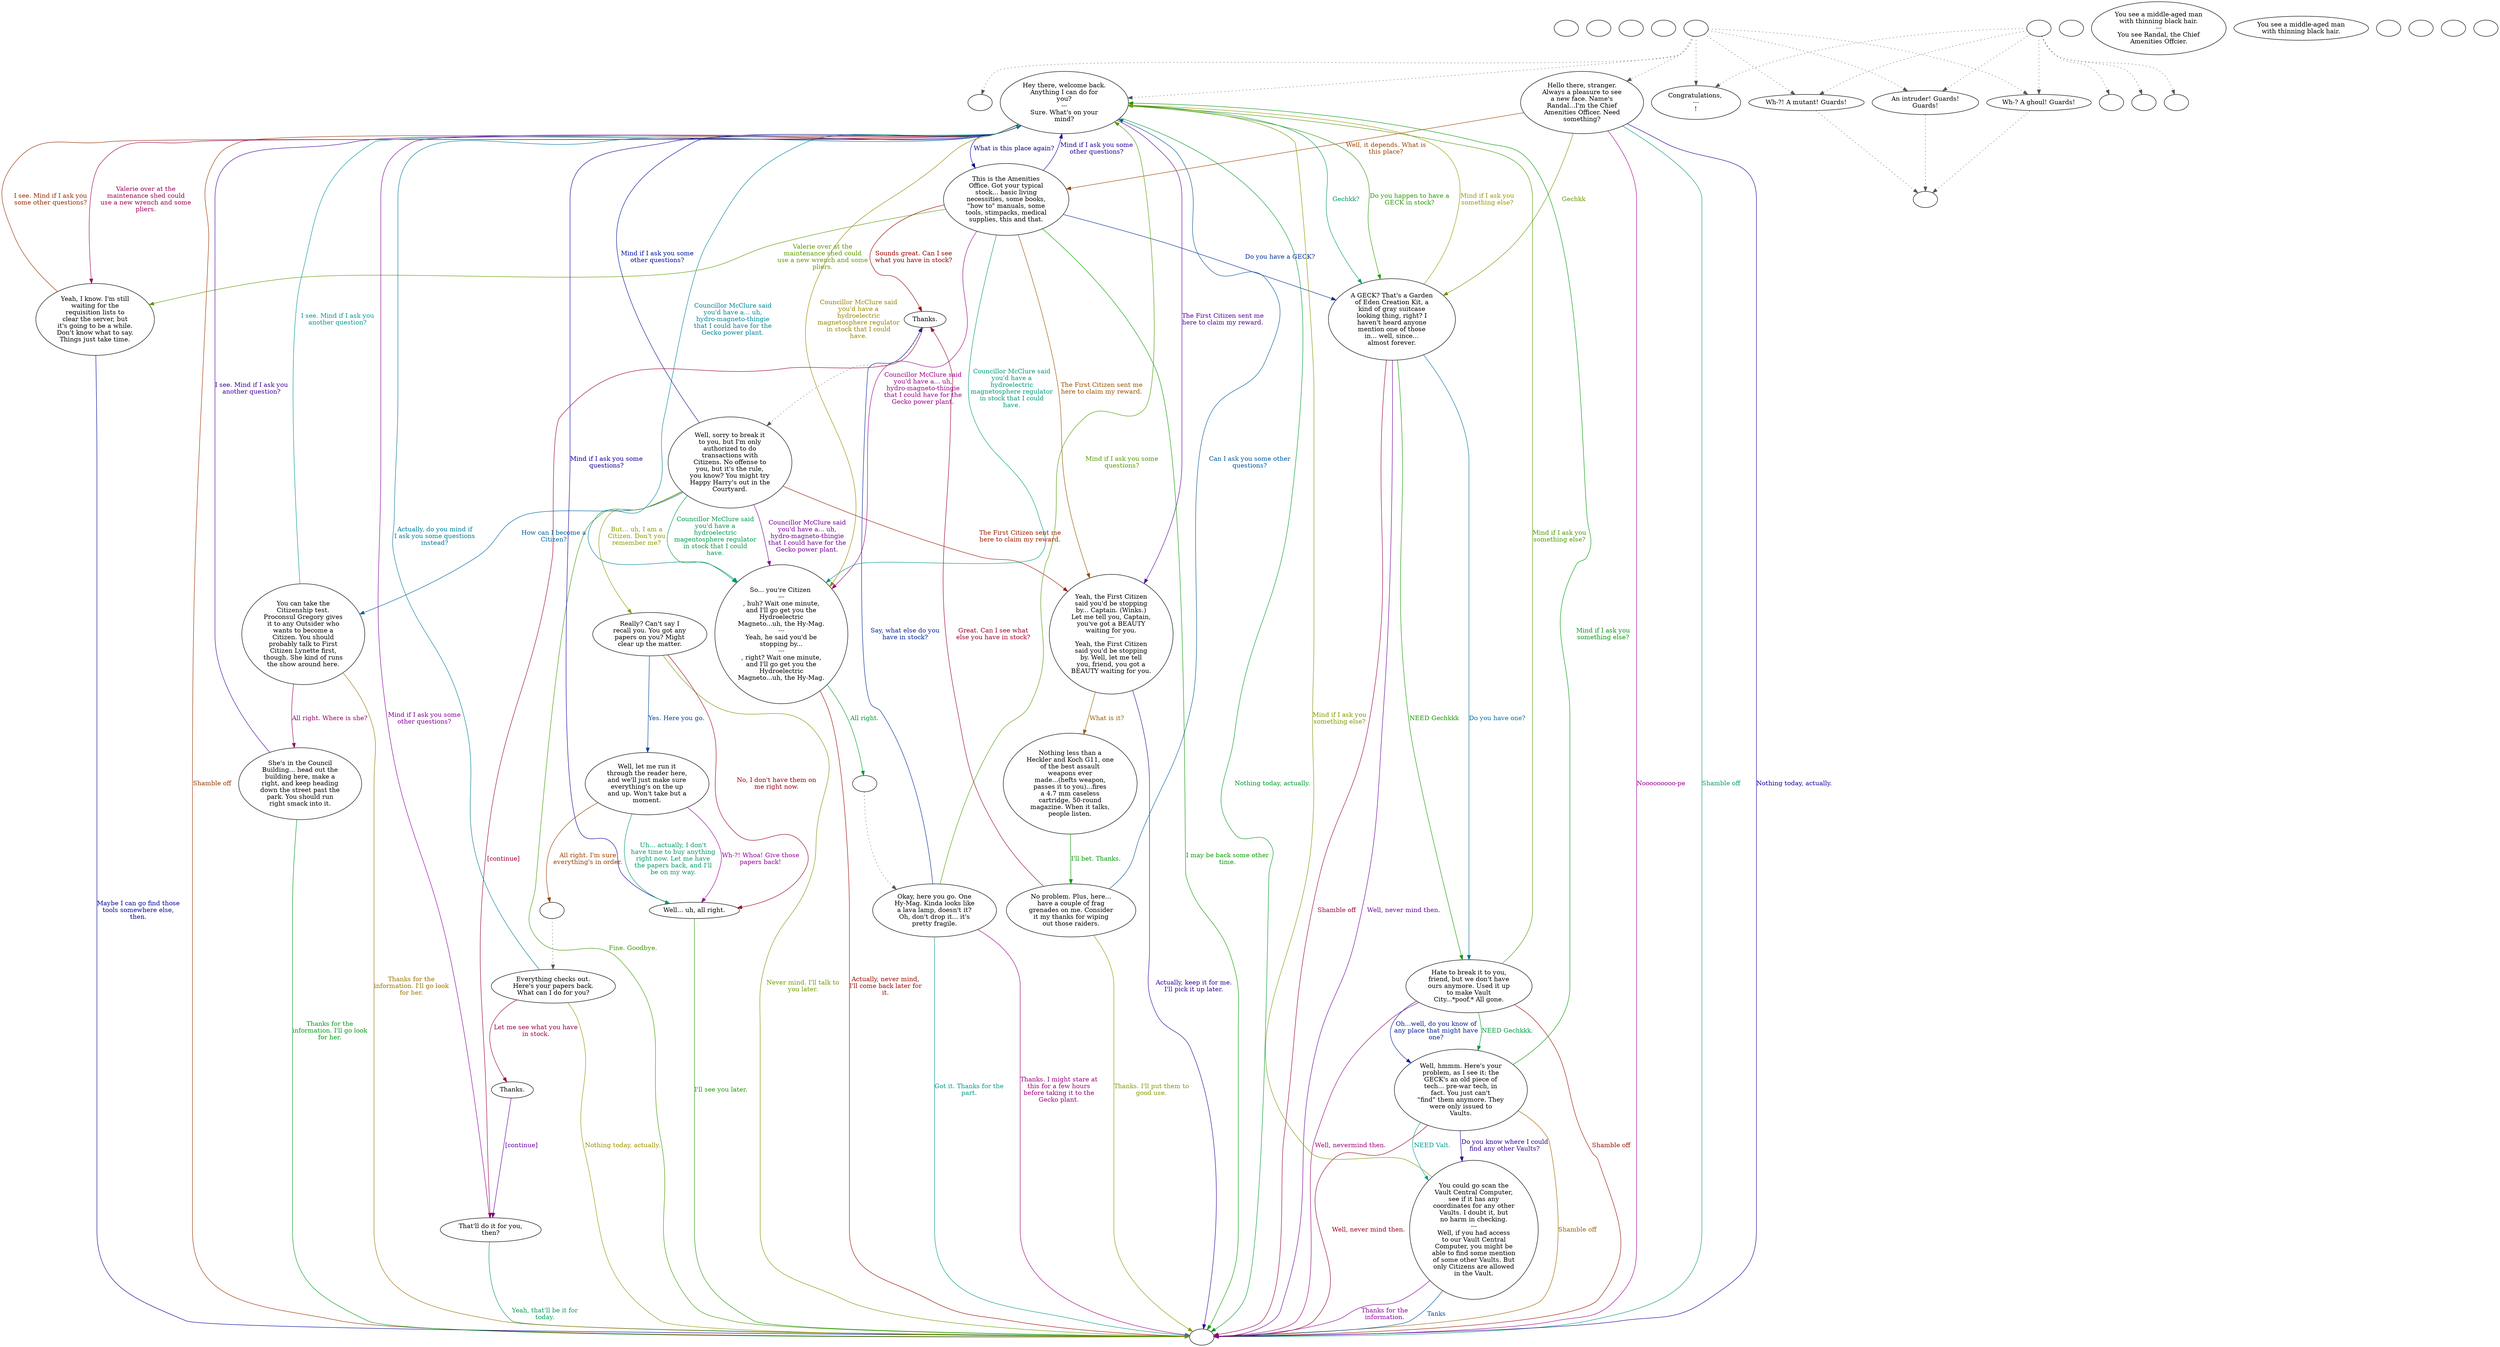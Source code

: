 digraph vcrandal {
  "checkPartyMembersNearDoor" [style=filled       fillcolor="#FFFFFF"       color="#000000"]
  "checkPartyMembersNearDoor" [label=""]
  "start" [style=filled       fillcolor="#FFFFFF"       color="#000000"]
  "start" [label=""]
  "critter_p_proc" [style=filled       fillcolor="#FFFFFF"       color="#000000"]
  "critter_p_proc" [label=""]
  "pickup_p_proc" [style=filled       fillcolor="#FFFFFF"       color="#000000"]
  "pickup_p_proc" [label=""]
  "talk_p_proc" [style=filled       fillcolor="#FFFFFF"       color="#000000"]
  "talk_p_proc" -> "Node001" [style=dotted color="#555555"]
  "talk_p_proc" -> "Node002" [style=dotted color="#555555"]
  "talk_p_proc" -> "Node003" [style=dotted color="#555555"]
  "talk_p_proc" -> "Node004" [style=dotted color="#555555"]
  "talk_p_proc" -> "Node008" [style=dotted color="#555555"]
  "talk_p_proc" -> "Node014" [style=dotted color="#555555"]
  "talk_p_proc" -> "Node009" [style=dotted color="#555555"]
  "talk_p_proc" [label=""]
  "destroy_p_proc" [style=filled       fillcolor="#FFFFFF"       color="#000000"]
  "destroy_p_proc" [label=""]
  "look_at_p_proc" [style=filled       fillcolor="#FFFFFF"       color="#000000"]
  "look_at_p_proc" [label="You see a middle-aged man\nwith thinning black hair.\n---\nYou see Randal, the Chief\nAmenities Offcier."]
  "description_p_proc" [style=filled       fillcolor="#FFFFFF"       color="#000000"]
  "description_p_proc" [label="You see a middle-aged man\nwith thinning black hair."]
  "use_skill_on_p_proc" [style=filled       fillcolor="#FFFFFF"       color="#000000"]
  "use_skill_on_p_proc" [label=""]
  "damage_p_proc" [style=filled       fillcolor="#FFFFFF"       color="#000000"]
  "damage_p_proc" [label=""]
  "map_enter_p_proc" [style=filled       fillcolor="#FFFFFF"       color="#000000"]
  "map_enter_p_proc" [label=""]
  "timed_event_p_proc" [style=filled       fillcolor="#FFFFFF"       color="#000000"]
  "timed_event_p_proc" -> "Node001" [style=dotted color="#555555"]
  "timed_event_p_proc" -> "Node005" [style=dotted color="#555555"]
  "timed_event_p_proc" -> "Node002" [style=dotted color="#555555"]
  "timed_event_p_proc" -> "Node003" [style=dotted color="#555555"]
  "timed_event_p_proc" -> "Node004" [style=dotted color="#555555"]
  "timed_event_p_proc" -> "Node006" [style=dotted color="#555555"]
  "timed_event_p_proc" -> "Node007" [style=dotted color="#555555"]
  "timed_event_p_proc" [label=""]
  "map_update_p_proc" [style=filled       fillcolor="#FFFFFF"       color="#000000"]
  "map_update_p_proc" [label=""]
  "Node998" [style=filled       fillcolor="#FFFFFF"       color="#000000"]
  "Node998" [label=""]
  "Node999" [style=filled       fillcolor="#FFFFFF"       color="#000000"]
  "Node999" [label=""]
  "Node001" [style=filled       fillcolor="#FFFFFF"       color="#000000"]
  "Node001" [label="Congratulations, \n---\n!"]
  "Node002" [style=filled       fillcolor="#FFFFFF"       color="#000000"]
  "Node002" -> "Node998" [style=dotted color="#555555"]
  "Node002" [label="An intruder! Guards!\nGuards!"]
  "Node003" [style=filled       fillcolor="#FFFFFF"       color="#000000"]
  "Node003" -> "Node998" [style=dotted color="#555555"]
  "Node003" [label="Wh-?! A mutant! Guards!"]
  "Node004" [style=filled       fillcolor="#FFFFFF"       color="#000000"]
  "Node004" -> "Node998" [style=dotted color="#555555"]
  "Node004" [label="Wh-? A ghoul! Guards!"]
  "Node005" [style=filled       fillcolor="#FFFFFF"       color="#000000"]
  "Node005" [label=""]
  "Node006" [style=filled       fillcolor="#FFFFFF"       color="#000000"]
  "Node006" [label=""]
  "Node007" [style=filled       fillcolor="#FFFFFF"       color="#000000"]
  "Node007" [label=""]
  "Node008" [style=filled       fillcolor="#FFFFFF"       color="#000000"]
  "Node008" [label=""]
  "Node009" [style=filled       fillcolor="#FFFFFF"       color="#000000"]
  "Node009" [label="Hello there, stranger.\nAlways a pleasure to see\na new face. Name's\nRandal...I'm the Chief\nAmenities Officer. Need\nsomething?"]
  "Node009" -> "Node010" [label="Gechkk" color="#689900" fontcolor="#689900"]
  "Node009" -> "Node999" [label="Nooooooooo-pe" color="#990094" fontcolor="#990094"]
  "Node009" -> "Node999" [label="Shamble off" color="#009971" fontcolor="#009971"]
  "Node009" -> "Node015" [label="Well, it depends. What is\nthis place?" color="#994400" fontcolor="#994400"]
  "Node009" -> "Node999" [label="Nothing today, actually." color="#180099" fontcolor="#180099"]
  "Node010" [style=filled       fillcolor="#FFFFFF"       color="#000000"]
  "Node010" [label="A GECK? That's a Garden\nof Eden Creation Kit, a\nkind of gray suitcase\nlooking thing, right? I\nhaven't heard anyone\nmention one of those\nin... well, since...\nalmost forever."]
  "Node010" -> "Node011" [label="NEED Gechkkk" color="#159900" fontcolor="#159900"]
  "Node010" -> "Node999" [label="Shamble off" color="#990042" fontcolor="#990042"]
  "Node010" -> "Node011" [label="Do you have one?" color="#006E99" fontcolor="#006E99"]
  "Node010" -> "Node014" [label="Mind if I ask you\nsomething else?" color="#999700" fontcolor="#999700"]
  "Node010" -> "Node999" [label="Well, never mind then." color="#6A0099" fontcolor="#6A0099"]
  "Node011" [style=filled       fillcolor="#FFFFFF"       color="#000000"]
  "Node011" [label="Hate to break it to you,\nfriend, but we don't have\nours anymore. Used it up\nto make Vault\nCity...*poof.* All gone."]
  "Node011" -> "Node012" [label="NEED Gechkkk." color="#00993E" fontcolor="#00993E"]
  "Node011" -> "Node999" [label="Shamble off" color="#991100" fontcolor="#991100"]
  "Node011" -> "Node012" [label="Oh...well, do you know of\nany place that might have\none?" color="#001C99" fontcolor="#001C99"]
  "Node011" -> "Node014" [label="Mind if I ask you\nsomething else?" color="#489900" fontcolor="#489900"]
  "Node011" -> "Node999" [label="Well, nevermind then." color="#990075" fontcolor="#990075"]
  "Node012" [style=filled       fillcolor="#FFFFFF"       color="#000000"]
  "Node012" [label="Well, hmmm. Here's your\nproblem, as I see it: the\nGECK's an old piece of\ntech... pre-war tech, in\nfact. You just can't\n\"find\" them anymore. They\nwere only issued to\nVaults."]
  "Node012" -> "Node013" [label="NEED Valt." color="#009991" fontcolor="#009991"]
  "Node012" -> "Node999" [label="Shamble off" color="#996400" fontcolor="#996400"]
  "Node012" -> "Node013" [label="Do you know where I could\nfind any other Vaults?" color="#370099" fontcolor="#370099"]
  "Node012" -> "Node014" [label="Mind if I ask you\nsomething else?" color="#00990B" fontcolor="#00990B"]
  "Node012" -> "Node999" [label="Well, never mind then." color="#990022" fontcolor="#990022"]
  "Node013" [style=filled       fillcolor="#FFFFFF"       color="#000000"]
  "Node013" [label="You could go scan the\nVault Central Computer,\nsee if it has any\ncoordinates for any other\nVaults. I doubt it, but\nno harm in checking.\n---\nWell, if you had access\nto our Vault Central\nComputer, you might be\nable to find some mention\nof some other Vaults. But\nonly Citizens are allowed\nin the Vault."]
  "Node013" -> "Node999" [label="Tanks" color="#004F99" fontcolor="#004F99"]
  "Node013" -> "Node014" [label="Mind if I ask you\nsomething else?" color="#7B9900" fontcolor="#7B9900"]
  "Node013" -> "Node999" [label="Thanks for the\ninformation." color="#8A0099" fontcolor="#8A0099"]
  "Node014" [style=filled       fillcolor="#FFFFFF"       color="#000000"]
  "Node014" [label="Hey there, welcome back.\nAnything I can do for\nyou?\n---\nSure. What's on your\nmind?"]
  "Node014" -> "Node010" [label="Gechkk?" color="#00995D" fontcolor="#00995D"]
  "Node014" -> "Node999" [label="Shamble off" color="#993100" fontcolor="#993100"]
  "Node014" -> "Node015" [label="What is this place again?" color="#040099" fontcolor="#040099"]
  "Node014" -> "Node010" [label="Do you happen to have a\nGECK in stock?" color="#299900" fontcolor="#299900"]
  "Node014" -> "Node029" [label="Valerie over at the\nmaintenance shed could\nuse a new wrench and some\npliers." color="#990055" fontcolor="#990055"]
  "Node014" -> "Node023" [label="Councillor McClure said\nyou'd have a... uh,\nhydro-magneto-thingie\nthat I could have for the\nGecko power plant." color="#008299" fontcolor="#008299"]
  "Node014" -> "Node023" [label="Councillor McClure said\nyou'd have a\nhydroelectric\nmagnetosphere regulator\nin stock that I could\nhave." color="#998400" fontcolor="#998400"]
  "Node014" -> "Node025" [label="The First Citizen sent me\nhere to claim my reward." color="#570099" fontcolor="#570099"]
  "Node014" -> "Node999" [label="Nothing today, actually." color="#00992A" fontcolor="#00992A"]
  "Node015" [style=filled       fillcolor="#FFFFFF"       color="#000000"]
  "Node015" [label="This is the Amenities\nOffice. Got your typical\nstock... basic living\nnecessities, some books,\n\"how to\" manuals, some\ntools, stimpacks, medical\nsupplies, this and that."]
  "Node015" -> "Node015a" [label="Sounds great. Can I see\nwhat you have in stock?" color="#990002" fontcolor="#990002"]
  "Node015" -> "Node010" [label="Do you have a GECK?" color="#002F99" fontcolor="#002F99"]
  "Node015" -> "Node029" [label="Valerie over at the\nmaintenance shed could\nuse a new wrench and some\npliers." color="#5C9900" fontcolor="#5C9900"]
  "Node015" -> "Node023" [label="Councillor McClure said\nyou'd have a... uh,\nhydro-magneto-thingie\nthat I could have for the\nGecko power plant." color="#990088" fontcolor="#990088"]
  "Node015" -> "Node023" [label="Councillor McClure said\nyou'd have a\nhydroelectric\nmagnetosphere regulator\nin stock that I could\nhave." color="#00997D" fontcolor="#00997D"]
  "Node015" -> "Node025" [label="The First Citizen sent me\nhere to claim my reward." color="#995000" fontcolor="#995000"]
  "Node015" -> "Node014" [label="Mind if I ask you some\nother questions?" color="#240099" fontcolor="#240099"]
  "Node015" -> "Node999" [label="I may be back some other\ntime." color="#099900" fontcolor="#099900"]
  "Node015a" [style=filled       fillcolor="#FFFFFF"       color="#000000"]
  "Node015a" -> "Node016" [style=dotted color="#555555"]
  "Node015a" [label="Thanks."]
  "Node015a" -> "Node028" [label="[continue]" color="#990036" fontcolor="#990036"]
  "Node016" [style=filled       fillcolor="#FFFFFF"       color="#000000"]
  "Node016" [label="Well, sorry to break it\nto you, but I'm only\nauthorized to do\ntransactions with\nCitizens. No offense to\nyou, but it's the rule,\nyou know? You might try\nHappy Harry's out in the\nCourtyard."]
  "Node016" -> "Node017" [label="How can I become a\nCitizen?" color="#006299" fontcolor="#006299"]
  "Node016" -> "Node019" [label="But... uh, I am a\nCitizen. Don't you\nremember me?" color="#8F9900" fontcolor="#8F9900"]
  "Node016" -> "Node023" [label="Councillor McClure said\nyou'd have a... uh,\nhydro-magneto-thingie\nthat I could have for the\nGecko power plant." color="#760099" fontcolor="#760099"]
  "Node016" -> "Node023" [label="Councillor McClure said\nyou'd have a\nhydroelectric\nmagentosphere regulator\nin stock that I could\nhave." color="#00994A" fontcolor="#00994A"]
  "Node016" -> "Node025" [label="The First Citizen sent me\nhere to claim my reward." color="#991D00" fontcolor="#991D00"]
  "Node016" -> "Node014" [label="Mind if I ask you some\nother questions?" color="#000F99" fontcolor="#000F99"]
  "Node016" -> "Node999" [label="Fine. Goodbye." color="#3C9900" fontcolor="#3C9900"]
  "Node017" [style=filled       fillcolor="#FFFFFF"       color="#000000"]
  "Node017" [label="You can take the\nCitizenship test.\nProconsul Gregory gives\nit to any Outsider who\nwants to become a\nCitizen. You should\nprobably talk to First\nCitizen Lynette first,\nthough. She kind of runs\nthe show around here."]
  "Node017" -> "Node018" [label="All right. Where is she?" color="#990069" fontcolor="#990069"]
  "Node017" -> "Node014" [label="I see. Mind if I ask you\nanother question?" color="#009599" fontcolor="#009599"]
  "Node017" -> "Node999" [label="Thanks for the\ninformation. I'll go look\nfor her." color="#997000" fontcolor="#997000"]
  "Node018" [style=filled       fillcolor="#FFFFFF"       color="#000000"]
  "Node018" [label="She's in the Council\nBuilding... head out the\nbuilding here, make a\nright, and keep heading\ndown the street past the\npark. You should run\nright smack into it."]
  "Node018" -> "Node014" [label="I see. Mind if I ask you\nanother question?" color="#430099" fontcolor="#430099"]
  "Node018" -> "Node999" [label="Thanks for the\ninformation. I'll go look\nfor her." color="#009917" fontcolor="#009917"]
  "Node019" [style=filled       fillcolor="#FFFFFF"       color="#000000"]
  "Node019" [label="Really? Can't say I\nrecall you. You got any\npapers on you? Might\nclear up the matter."]
  "Node019" -> "Node021" [label="No, I don't have them on\nme right now." color="#990016" fontcolor="#990016"]
  "Node019" -> "Node020" [label="Yes. Here you go." color="#004399" fontcolor="#004399"]
  "Node019" -> "Node999" [label="Never mind. I'll talk to\nyou later." color="#6F9900" fontcolor="#6F9900"]
  "Node020" [style=filled       fillcolor="#FFFFFF"       color="#000000"]
  "Node020" [label="Well, let me run it\nthrough the reader here,\nand we'll just make sure\neverything's on the up\nand up. Won't take but a\nmoment."]
  "Node020" -> "Node021" [label="Wh-?! Whoa! Give those\npapers back!" color="#960099" fontcolor="#960099"]
  "Node020" -> "Node021" [label="Uh... actually, I don't\nhave time to buy anything\nright now. Let me have\nthe papers back, and I'll\nbe on my way." color="#009969" fontcolor="#009969"]
  "Node020" -> "Node020a" [label="All right. I'm sure\neverything's in order." color="#993D00" fontcolor="#993D00"]
  "Node020a" [style=filled       fillcolor="#FFFFFF"       color="#000000"]
  "Node020a" -> "Node022" [style=dotted color="#555555"]
  "Node020a" [label=""]
  "Node021" [style=filled       fillcolor="#FFFFFF"       color="#000000"]
  "Node021" [label="Well... uh, all right."]
  "Node021" -> "Node014" [label="Mind if I ask you some\nquestions?" color="#100099" fontcolor="#100099"]
  "Node021" -> "Node999" [label="I'll see you later." color="#1C9900" fontcolor="#1C9900"]
  "Node022" [style=filled       fillcolor="#FFFFFF"       color="#000000"]
  "Node022" [label="Everything checks out.\nHere's your papers back.\nWhat can I do for you?"]
  "Node022" -> "Node022a" [label="Let me see what you have\nin stock." color="#990049" fontcolor="#990049"]
  "Node022" -> "Node014" [label="Actually, do you mind if\nI ask you some questions\ninstead?" color="#007699" fontcolor="#007699"]
  "Node022" -> "Node999" [label="Nothing today, actually." color="#999000" fontcolor="#999000"]
  "Node022a" [style=filled       fillcolor="#FFFFFF"       color="#000000"]
  "Node022a" [label="Thanks."]
  "Node022a" -> "Node028" [label="[continue]" color="#630099" fontcolor="#630099"]
  "Node023" [style=filled       fillcolor="#FFFFFF"       color="#000000"]
  "Node023" [label="So... you're Citizen \n---\n, huh? Wait one minute,\nand I'll go get you the\nHydroelectric\nMagneto...uh, the Hy-Mag.\n---\nYeah, he said you'd be\nstopping by...\n---\n, right? Wait one minute,\nand I'll go get you the\nHydroelectric\nMagneto...uh, the Hy-Mag."]
  "Node023" -> "Node023a" [label="All right." color="#009936" fontcolor="#009936"]
  "Node023" -> "Node999" [label="Actually, never mind,\nI'll come back later for\nit." color="#990A00" fontcolor="#990A00"]
  "Node023a" [style=filled       fillcolor="#FFFFFF"       color="#000000"]
  "Node023a" -> "Node024" [style=dotted color="#555555"]
  "Node023a" [label=""]
  "Node024" [style=filled       fillcolor="#FFFFFF"       color="#000000"]
  "Node024" [label="Okay, here you go. One\nHy-Mag. Kinda looks like\na lava lamp, doesn't it?\nOh, don't drop it... it's\npretty fragile."]
  "Node024" -> "Node015a" [label="Say, what else do you\nhave in stock?" color="#002399" fontcolor="#002399"]
  "Node024" -> "Node014" [label="Mind if I ask you some\nquestions?" color="#509900" fontcolor="#509900"]
  "Node024" -> "Node999" [label="Thanks. I might stare at\nthis for a few hours\nbefore taking it to the\nGecko plant." color="#99007C" fontcolor="#99007C"]
  "Node024" -> "Node999" [label="Got it. Thanks for the\npart." color="#009989" fontcolor="#009989"]
  "Node025" [style=filled       fillcolor="#FFFFFF"       color="#000000"]
  "Node025" [label="Yeah, the First Citizen\nsaid you'd be stopping\nby... Captain. (Winks.)\nLet me tell you, Captain,\nyou've got a BEAUTY\nwaiting for you.\n---\nYeah, the First Citizen\nsaid you'd be stopping\nby. Well, let me tell\nyou, friend, you got a\nBEAUTY waiting for you."]
  "Node025" -> "Node026" [label="What is it?" color="#995C00" fontcolor="#995C00"]
  "Node025" -> "Node999" [label="Actually, keep it for me.\nI'll pick it up later." color="#300099" fontcolor="#300099"]
  "Node026" [style=filled       fillcolor="#FFFFFF"       color="#000000"]
  "Node026" [label="Nothing less than a\nHeckler and Koch G11, one\nof the best assault\nweapons ever\nmade...(hefts weapon,\npasses it to you)...fires\na 4.7 mm caseless\ncartridge, 50-round\nmagazine. When it talks,\npeople listen."]
  "Node026" -> "Node027" [label="I'll bet. Thanks." color="#009903" fontcolor="#009903"]
  "Node027" [style=filled       fillcolor="#FFFFFF"       color="#000000"]
  "Node027" [label="No problem. Plus, here...\nhave a couple of frag\ngrenades on me. Consider\nit my thanks for wiping\nout those raiders."]
  "Node027" -> "Node015a" [label="Great. Can I see what\nelse you have in stock?" color="#99002A" fontcolor="#99002A"]
  "Node027" -> "Node014" [label="Can I ask you some other\nquestions?" color="#005699" fontcolor="#005699"]
  "Node027" -> "Node999" [label="Thanks. I'll put them to\ngood use." color="#839900" fontcolor="#839900"]
  "Node028" [style=filled       fillcolor="#FFFFFF"       color="#000000"]
  "Node028" [label="That'll do it for you,\nthen?"]
  "Node028" -> "Node014" [label="Mind if I ask you some\nother questions?" color="#830099" fontcolor="#830099"]
  "Node028" -> "Node999" [label="Yeah, that'll be it for\ntoday." color="#009956" fontcolor="#009956"]
  "Node029" [style=filled       fillcolor="#FFFFFF"       color="#000000"]
  "Node029" [label="Yeah, I know. I'm still\nwaiting for the\nrequisition lists to\nclear the server, but\nit's going to be a while.\nDon't know what to say.\nThings just take time."]
  "Node029" -> "Node014" [label="I see. Mind if I ask you\nsome other questions?" color="#992900" fontcolor="#992900"]
  "Node029" -> "Node999" [label="Maybe I can go find those\ntools somewhere else,\nthen." color="#000399" fontcolor="#000399"]
}